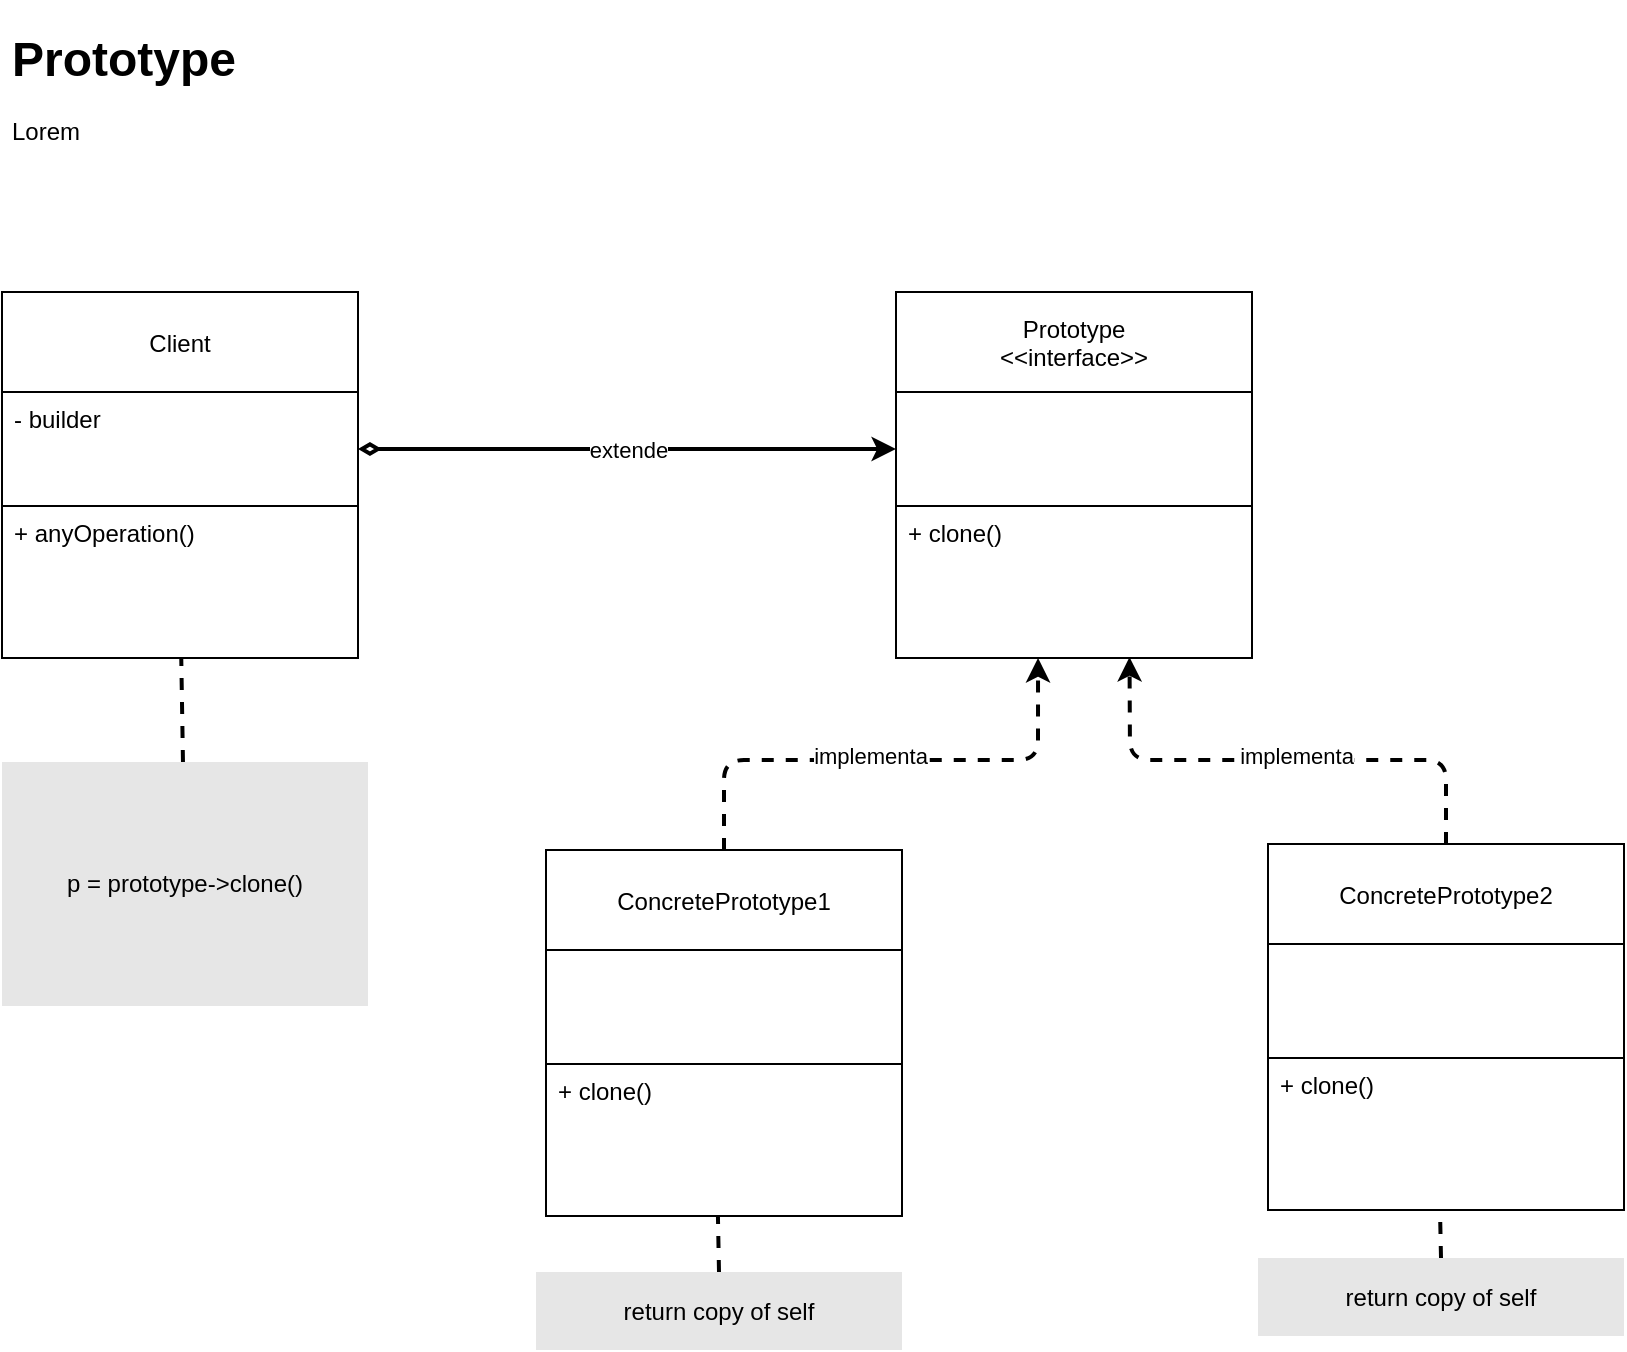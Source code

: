 <mxfile>
    <diagram id="17Rdm5tTzwF7dkyEERoV" name="Página-1">
        <mxGraphModel dx="2293" dy="1484" grid="0" gridSize="10" guides="1" tooltips="1" connect="1" arrows="1" fold="1" page="1" pageScale="1" pageWidth="1169" pageHeight="827" background="#ffffff" math="0" shadow="0">
            <root>
                <mxCell id="0"/>
                <mxCell id="1" parent="0"/>
                <mxCell id="5" value="Client" style="swimlane;fontStyle=0;childLayout=stackLayout;horizontal=1;startSize=50;fillColor=none;horizontalStack=0;resizeParent=1;resizeParentMax=0;resizeLast=0;collapsible=1;marginBottom=0;rounded=0;shadow=0;sketch=0;fontColor=#000000;strokeColor=#000000;" parent="1" vertex="1">
                    <mxGeometry x="-1005" y="-621" width="178" height="183" as="geometry">
                        <mxRectangle x="-505" y="-802" width="89" height="50" as="alternateBounds"/>
                    </mxGeometry>
                </mxCell>
                <mxCell id="6" value="- builder" style="text;strokeColor=#000000;fillColor=none;align=left;verticalAlign=top;spacingLeft=4;spacingRight=4;overflow=hidden;rotatable=0;points=[[0,0.5],[1,0.5]];portConstraint=eastwest;fontColor=#000000;" parent="5" vertex="1">
                    <mxGeometry y="50" width="178" height="57" as="geometry"/>
                </mxCell>
                <mxCell id="9" value="+ anyOperation()" style="text;strokeColor=#000000;fillColor=none;align=left;verticalAlign=top;spacingLeft=4;spacingRight=4;overflow=hidden;rotatable=0;points=[[0,0.5],[1,0.5]];portConstraint=eastwest;fontColor=#000000;" parent="5" vertex="1">
                    <mxGeometry y="107" width="178" height="76" as="geometry"/>
                </mxCell>
                <mxCell id="21" value="&lt;h1&gt;&lt;/h1&gt;&lt;font color=&quot;#000000&quot;&gt;&lt;span style=&quot;font-size: 24px&quot;&gt;&lt;b&gt;Prototype&lt;br&gt;&lt;/b&gt;&lt;/span&gt;&lt;br&gt;Lorem&lt;br&gt;&lt;/font&gt;" style="text;html=1;strokeColor=none;fillColor=none;spacing=5;spacingTop=-20;whiteSpace=wrap;overflow=hidden;rounded=0;" parent="1" vertex="1">
                    <mxGeometry x="-1005" y="-757" width="422" height="120" as="geometry"/>
                </mxCell>
                <mxCell id="22" value="Prototype&#10;&lt;&lt;interface&gt;&gt;" style="swimlane;fontStyle=0;childLayout=stackLayout;horizontal=1;startSize=50;fillColor=none;horizontalStack=0;resizeParent=1;resizeParentMax=0;resizeLast=0;collapsible=1;marginBottom=0;rounded=0;shadow=0;sketch=0;fontColor=#000000;strokeColor=#000000;" parent="1" vertex="1">
                    <mxGeometry x="-558" y="-621" width="178" height="183" as="geometry">
                        <mxRectangle x="-505" y="-802" width="89" height="50" as="alternateBounds"/>
                    </mxGeometry>
                </mxCell>
                <mxCell id="23" value="" style="text;strokeColor=#000000;fillColor=none;align=left;verticalAlign=top;spacingLeft=4;spacingRight=4;overflow=hidden;rotatable=0;points=[[0,0.5],[1,0.5]];portConstraint=eastwest;fontColor=#000000;" parent="22" vertex="1">
                    <mxGeometry y="50" width="178" height="57" as="geometry"/>
                </mxCell>
                <mxCell id="24" value="+ clone()" style="text;strokeColor=#000000;fillColor=none;align=left;verticalAlign=top;spacingLeft=4;spacingRight=4;overflow=hidden;rotatable=0;points=[[0,0.5],[1,0.5]];portConstraint=eastwest;fontColor=#000000;" parent="22" vertex="1">
                    <mxGeometry y="107" width="178" height="76" as="geometry"/>
                </mxCell>
                <mxCell id="25" value="&lt;font color=&quot;#000000&quot;&gt;&lt;span style=&quot;background-color: rgb(255 , 255 , 255)&quot;&gt;extende&lt;/span&gt;&lt;/font&gt;" style="edgeStyle=none;html=1;entryX=0;entryY=0.5;entryDx=0;entryDy=0;strokeWidth=2;strokeColor=#000000;startArrow=diamondThin;startFill=0;" parent="1" source="6" target="23" edge="1">
                    <mxGeometry relative="1" as="geometry"/>
                </mxCell>
                <mxCell id="28" style="edgeStyle=none;html=1;fontColor=#000000;startArrow=none;startFill=0;strokeColor=#000000;strokeWidth=2;endArrow=none;endFill=0;dashed=1;" parent="1" source="27" target="9" edge="1">
                    <mxGeometry relative="1" as="geometry"/>
                </mxCell>
                <mxCell id="27" value="&lt;font color=&quot;#000000&quot;&gt;p = prototype-&amp;gt;clone()&lt;br&gt;&lt;/font&gt;" style="shape=ext;double=1;rounded=0;whiteSpace=wrap;html=1;fillColor=#E6E6E6;strokeColor=none;" parent="1" vertex="1">
                    <mxGeometry x="-1005" y="-386" width="183" height="122" as="geometry"/>
                </mxCell>
                <mxCell id="29" value="ConcretePrototype1" style="swimlane;fontStyle=0;childLayout=stackLayout;horizontal=1;startSize=50;fillColor=none;horizontalStack=0;resizeParent=1;resizeParentMax=0;resizeLast=0;collapsible=1;marginBottom=0;rounded=0;shadow=0;sketch=0;fontColor=#000000;strokeColor=#000000;" parent="1" vertex="1">
                    <mxGeometry x="-733" y="-342" width="178" height="183" as="geometry">
                        <mxRectangle x="-505" y="-802" width="89" height="50" as="alternateBounds"/>
                    </mxGeometry>
                </mxCell>
                <mxCell id="30" value="" style="text;strokeColor=#000000;fillColor=none;align=left;verticalAlign=top;spacingLeft=4;spacingRight=4;overflow=hidden;rotatable=0;points=[[0,0.5],[1,0.5]];portConstraint=eastwest;fontColor=#000000;" parent="29" vertex="1">
                    <mxGeometry y="50" width="178" height="57" as="geometry"/>
                </mxCell>
                <mxCell id="31" value="+ clone()" style="text;strokeColor=#000000;fillColor=none;align=left;verticalAlign=top;spacingLeft=4;spacingRight=4;overflow=hidden;rotatable=0;points=[[0,0.5],[1,0.5]];portConstraint=eastwest;fontColor=#000000;" parent="29" vertex="1">
                    <mxGeometry y="107" width="178" height="76" as="geometry"/>
                </mxCell>
                <mxCell id="33" value="ConcretePrototype2" style="swimlane;fontStyle=0;childLayout=stackLayout;horizontal=1;startSize=50;fillColor=none;horizontalStack=0;resizeParent=1;resizeParentMax=0;resizeLast=0;collapsible=1;marginBottom=0;rounded=0;shadow=0;sketch=0;fontColor=#000000;strokeColor=#000000;" parent="1" vertex="1">
                    <mxGeometry x="-372" y="-345" width="178" height="183" as="geometry">
                        <mxRectangle x="-505" y="-802" width="89" height="50" as="alternateBounds"/>
                    </mxGeometry>
                </mxCell>
                <mxCell id="34" value="" style="text;strokeColor=#000000;fillColor=none;align=left;verticalAlign=top;spacingLeft=4;spacingRight=4;overflow=hidden;rotatable=0;points=[[0,0.5],[1,0.5]];portConstraint=eastwest;fontColor=#000000;" parent="33" vertex="1">
                    <mxGeometry y="50" width="178" height="57" as="geometry"/>
                </mxCell>
                <mxCell id="35" value="+ clone()" style="text;strokeColor=#000000;fillColor=none;align=left;verticalAlign=top;spacingLeft=4;spacingRight=4;overflow=hidden;rotatable=0;points=[[0,0.5],[1,0.5]];portConstraint=eastwest;fontColor=#000000;" parent="33" vertex="1">
                    <mxGeometry y="107" width="178" height="76" as="geometry"/>
                </mxCell>
                <mxCell id="36" style="edgeStyle=none;html=1;fontColor=#000000;startArrow=none;startFill=0;endArrow=classic;endFill=1;strokeColor=#000000;strokeWidth=2;dashed=1;exitX=0.5;exitY=0;exitDx=0;exitDy=0;entryX=0.656;entryY=0.994;entryDx=0;entryDy=0;entryPerimeter=0;" parent="1" source="33" target="24" edge="1">
                    <mxGeometry relative="1" as="geometry">
                        <mxPoint x="-399" y="-463" as="targetPoint"/>
                        <Array as="points">
                            <mxPoint x="-283" y="-387"/>
                            <mxPoint x="-441" y="-387"/>
                        </Array>
                    </mxGeometry>
                </mxCell>
                <mxCell id="38" value="implementa" style="edgeLabel;html=1;align=center;verticalAlign=middle;resizable=0;points=[];labelBackgroundColor=#FFFFFF;fontColor=#000000;" parent="36" vertex="1" connectable="0">
                    <mxGeometry x="-0.333" y="5" relative="1" as="geometry">
                        <mxPoint x="-33" y="-7" as="offset"/>
                    </mxGeometry>
                </mxCell>
                <mxCell id="39" style="edgeStyle=none;html=1;fontColor=#000000;startArrow=none;startFill=0;endArrow=classic;endFill=1;strokeColor=#000000;strokeWidth=2;dashed=1;exitX=0.5;exitY=0;exitDx=0;exitDy=0;entryX=0.399;entryY=1;entryDx=0;entryDy=0;entryPerimeter=0;" parent="1" source="29" target="24" edge="1">
                    <mxGeometry relative="1" as="geometry">
                        <mxPoint x="-642.9" y="-429.328" as="targetPoint"/>
                        <mxPoint x="-294" y="-355" as="sourcePoint"/>
                        <Array as="points">
                            <mxPoint x="-644" y="-387"/>
                            <mxPoint x="-487" y="-387"/>
                        </Array>
                    </mxGeometry>
                </mxCell>
                <mxCell id="40" value="implementa" style="edgeLabel;html=1;align=center;verticalAlign=middle;resizable=0;points=[];labelBackgroundColor=#FFFFFF;fontColor=#000000;" parent="39" vertex="1" connectable="0">
                    <mxGeometry x="-0.333" y="5" relative="1" as="geometry">
                        <mxPoint x="33" y="3" as="offset"/>
                    </mxGeometry>
                </mxCell>
                <mxCell id="41" value="&lt;font color=&quot;#000000&quot;&gt;return copy of self&lt;br&gt;&lt;/font&gt;" style="shape=ext;double=1;rounded=0;whiteSpace=wrap;html=1;fillColor=#E6E6E6;strokeColor=none;" parent="1" vertex="1">
                    <mxGeometry x="-738" y="-131" width="183" height="39" as="geometry"/>
                </mxCell>
                <mxCell id="42" style="edgeStyle=none;html=1;fontColor=#000000;startArrow=none;startFill=0;strokeColor=#000000;strokeWidth=2;endArrow=none;endFill=0;dashed=1;entryX=0.483;entryY=1.007;entryDx=0;entryDy=0;entryPerimeter=0;exitX=0.5;exitY=0;exitDx=0;exitDy=0;" parent="1" source="41" target="31" edge="1">
                    <mxGeometry relative="1" as="geometry">
                        <mxPoint x="-371.11" y="-70" as="sourcePoint"/>
                        <mxPoint x="-372.003" y="-125" as="targetPoint"/>
                    </mxGeometry>
                </mxCell>
                <mxCell id="43" value="&lt;font color=&quot;#000000&quot;&gt;return copy of self&lt;br&gt;&lt;/font&gt;" style="shape=ext;double=1;rounded=0;whiteSpace=wrap;html=1;fillColor=#E6E6E6;strokeColor=none;" parent="1" vertex="1">
                    <mxGeometry x="-377" y="-138" width="183" height="39" as="geometry"/>
                </mxCell>
                <mxCell id="44" style="edgeStyle=none;html=1;fontColor=#000000;startArrow=none;startFill=0;strokeColor=#000000;strokeWidth=2;endArrow=none;endFill=0;dashed=1;exitX=0.5;exitY=0;exitDx=0;exitDy=0;" parent="1" source="43" edge="1">
                    <mxGeometry relative="1" as="geometry">
                        <mxPoint x="-10.11" y="-73.53" as="sourcePoint"/>
                        <mxPoint x="-286" y="-162" as="targetPoint"/>
                    </mxGeometry>
                </mxCell>
            </root>
        </mxGraphModel>
    </diagram>
</mxfile>